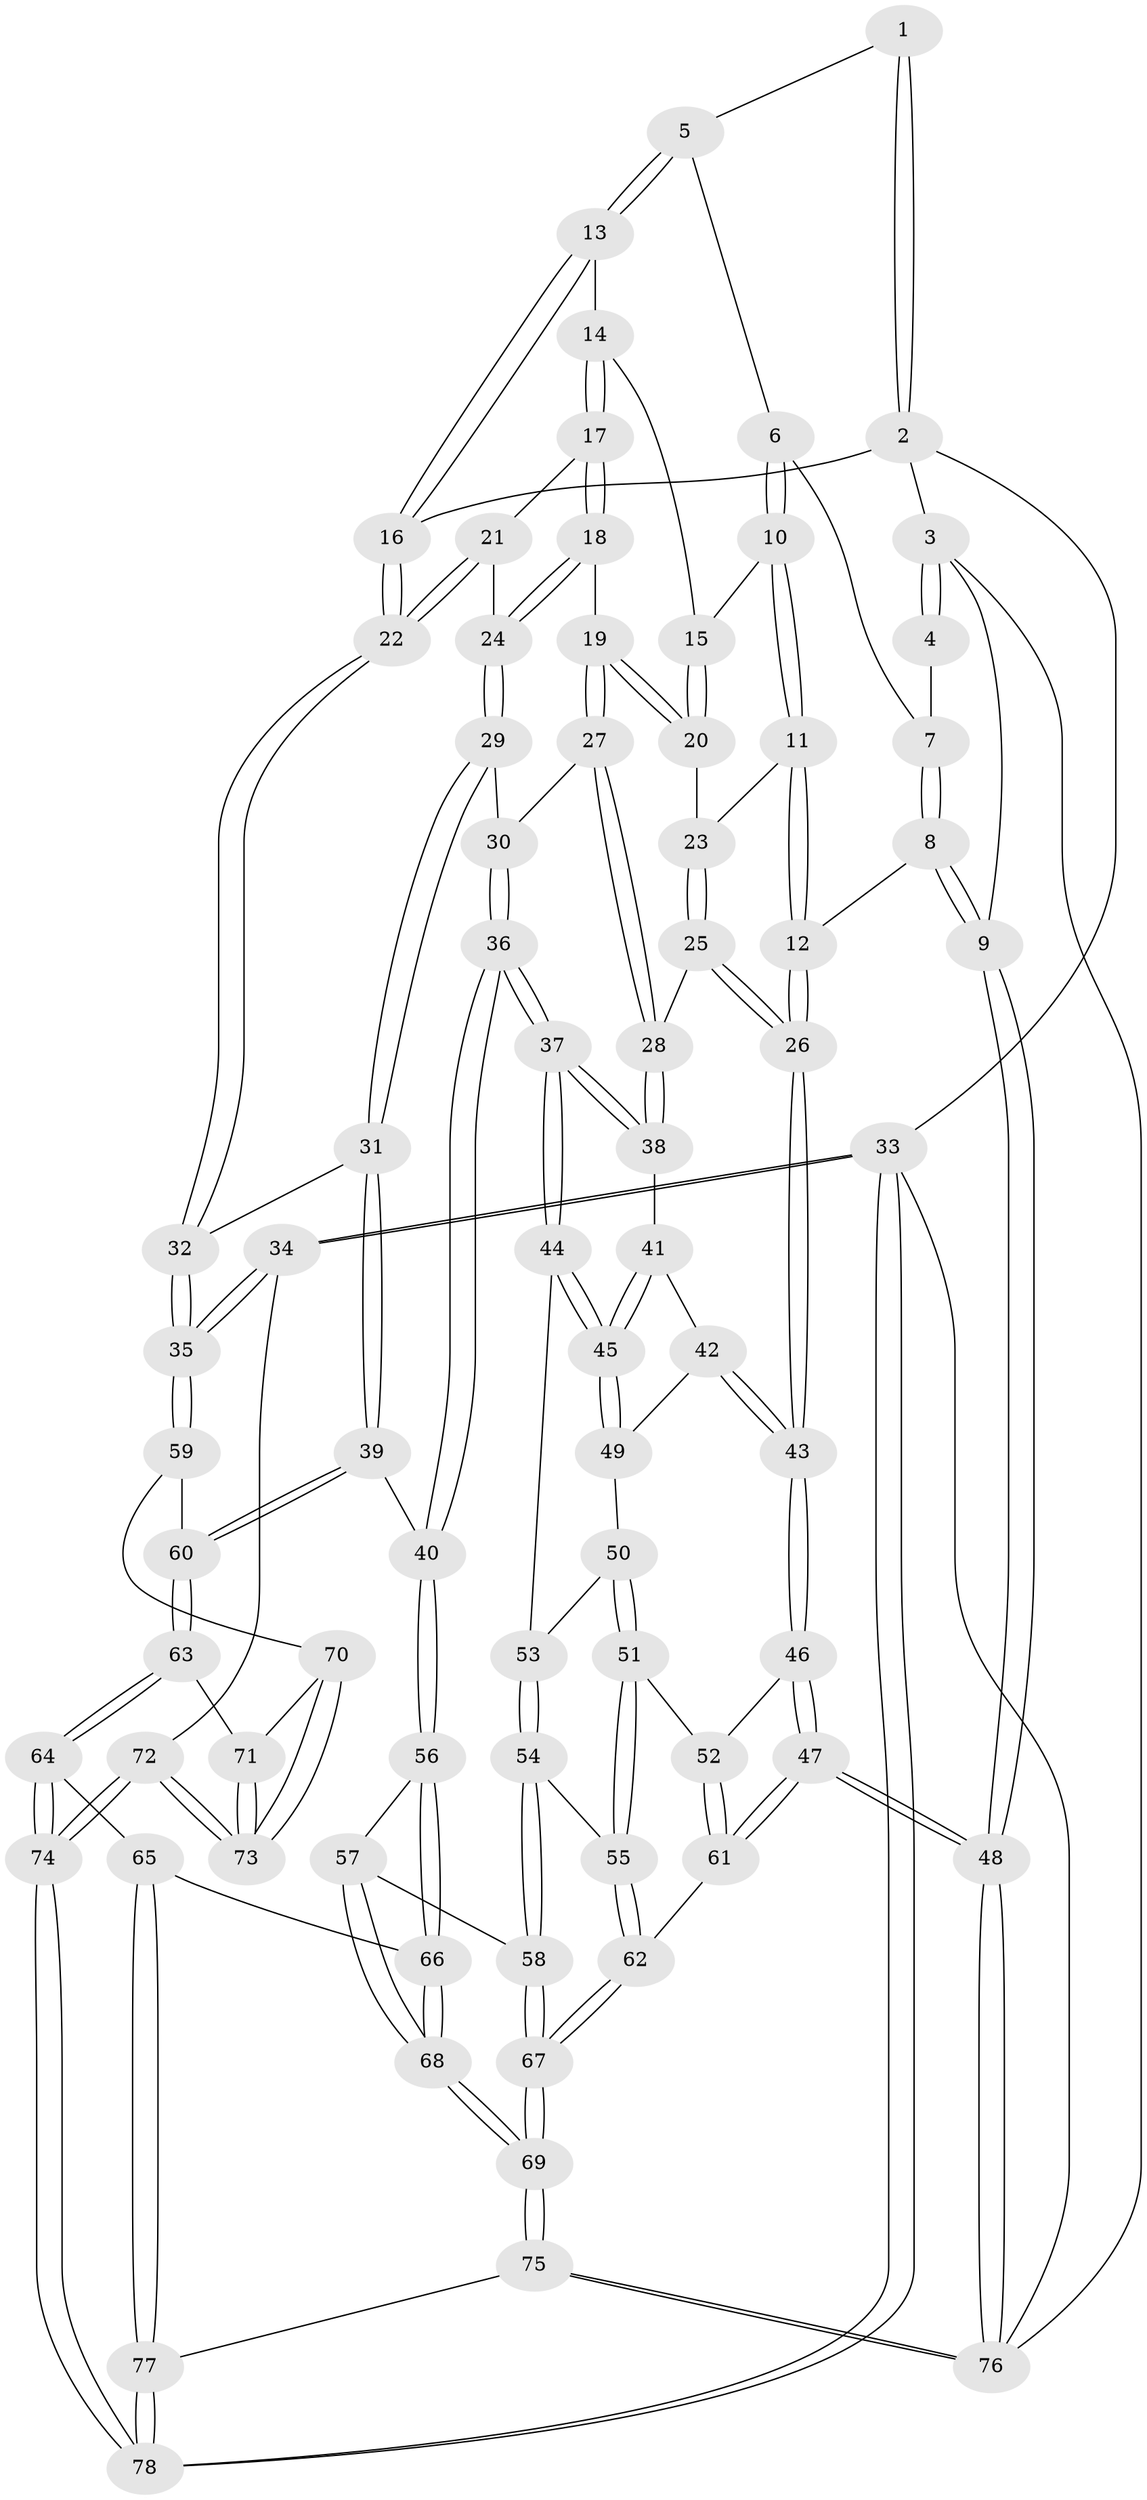 // coarse degree distribution, {4: 0.5111111111111111, 7: 0.022222222222222223, 3: 0.08888888888888889, 5: 0.3333333333333333, 6: 0.022222222222222223, 2: 0.022222222222222223}
// Generated by graph-tools (version 1.1) at 2025/42/03/06/25 10:42:33]
// undirected, 78 vertices, 192 edges
graph export_dot {
graph [start="1"]
  node [color=gray90,style=filled];
  1 [pos="+0.5038830843120613+0"];
  2 [pos="+1+0"];
  3 [pos="+0+0"];
  4 [pos="+0.23380881574797177+0"];
  5 [pos="+0.5209157784010248+0.06980417626954803"];
  6 [pos="+0.28830651314914807+0.11060524229843341"];
  7 [pos="+0.25257204303428915+0.0053330438489727705"];
  8 [pos="+0+0.28987076382655586"];
  9 [pos="+0+0.265894802199454"];
  10 [pos="+0.2745180074409159+0.17626353288956007"];
  11 [pos="+0.2714255463955294+0.18047513190239267"];
  12 [pos="+0.001914942070986063+0.32682339438209934"];
  13 [pos="+0.5369746861105182+0.10264092722723218"];
  14 [pos="+0.5449078046616835+0.1342808762916708"];
  15 [pos="+0.4008914235285022+0.20242886014412306"];
  16 [pos="+1+0"];
  17 [pos="+0.5975802298357832+0.21345678989006667"];
  18 [pos="+0.5871236559347972+0.26029814184969535"];
  19 [pos="+0.5285501688080468+0.3586666566294762"];
  20 [pos="+0.4085968662650121+0.31056793143539796"];
  21 [pos="+0.7357035813469599+0.1871439250067594"];
  22 [pos="+1+0"];
  23 [pos="+0.35256122303572685+0.31471995524433377"];
  24 [pos="+0.7799963108698619+0.4041490827565873"];
  25 [pos="+0.28292667850972575+0.4017187558506044"];
  26 [pos="+0.14014832617897952+0.4524355265908017"];
  27 [pos="+0.5277006026958315+0.39894986120358544"];
  28 [pos="+0.4703176412996496+0.46465600658117484"];
  29 [pos="+0.8015479625040814+0.4319033977431272"];
  30 [pos="+0.6463541375387089+0.4802072425816611"];
  31 [pos="+0.9289516985937026+0.4648769555725607"];
  32 [pos="+1+0.3828704293603404"];
  33 [pos="+1+1"];
  34 [pos="+1+0.8794300881328265"];
  35 [pos="+1+0.7510760032430942"];
  36 [pos="+0.6447025415464961+0.6277148914516081"];
  37 [pos="+0.6310736276834964+0.623172902534233"];
  38 [pos="+0.46437194646196883+0.4859822706745714"];
  39 [pos="+0.7865431911895483+0.6704651035817156"];
  40 [pos="+0.6523380035031181+0.6413421667843175"];
  41 [pos="+0.4618269794241667+0.4909868933019071"];
  42 [pos="+0.2558360892669487+0.5254513221644683"];
  43 [pos="+0.14761182723330116+0.47219194820372334"];
  44 [pos="+0.4431462208935746+0.6047646679111297"];
  45 [pos="+0.44141554837778385+0.588575525883168"];
  46 [pos="+0.14150474838624888+0.5762958572169538"];
  47 [pos="+0+0.9318923842226433"];
  48 [pos="+0+0.9390376797922221"];
  49 [pos="+0.285548996145337+0.5533612692035509"];
  50 [pos="+0.3079596931820403+0.6070603407601818"];
  51 [pos="+0.3141604809787317+0.6663562193273462"];
  52 [pos="+0.19305573836457876+0.689021582226818"];
  53 [pos="+0.44131373194995294+0.6111720268036093"];
  54 [pos="+0.4260953756421612+0.7007155195897454"];
  55 [pos="+0.39002841159490903+0.7053468115150224"];
  56 [pos="+0.5435393231585297+0.7854512142157999"];
  57 [pos="+0.5149755704325792+0.7778039048608066"];
  58 [pos="+0.4714427161250925+0.7503512604691183"];
  59 [pos="+0.9702236560660646+0.8020750690520444"];
  60 [pos="+0.7875203573185571+0.6736883927339926"];
  61 [pos="+0.18832351326355146+0.8137689625057004"];
  62 [pos="+0.23702608153138693+0.8424370881823628"];
  63 [pos="+0.7451639692352553+0.8449174457506632"];
  64 [pos="+0.7208814383752591+0.8615552689512175"];
  65 [pos="+0.6234146640232326+0.9006130411556676"];
  66 [pos="+0.6095206693798112+0.8884962653859826"];
  67 [pos="+0.2863271659415644+0.9116089127762097"];
  68 [pos="+0.34444860131151744+0.980729163897481"];
  69 [pos="+0.32146404419619873+0.9962736095713344"];
  70 [pos="+0.9668476527745166+0.8055763460142125"];
  71 [pos="+0.784310368130256+0.8581336646339128"];
  72 [pos="+0.8893107006944035+0.9700776804337321"];
  73 [pos="+0.8888022896681951+0.9628642414504467"];
  74 [pos="+0.8658463110518316+1"];
  75 [pos="+0.30595020666058786+1"];
  76 [pos="+0+1"];
  77 [pos="+0.6323995488546944+1"];
  78 [pos="+0.853745838862537+1"];
  1 -- 2;
  1 -- 2;
  1 -- 5;
  2 -- 3;
  2 -- 16;
  2 -- 33;
  3 -- 4;
  3 -- 4;
  3 -- 9;
  3 -- 76;
  4 -- 7;
  5 -- 6;
  5 -- 13;
  5 -- 13;
  6 -- 7;
  6 -- 10;
  6 -- 10;
  7 -- 8;
  7 -- 8;
  8 -- 9;
  8 -- 9;
  8 -- 12;
  9 -- 48;
  9 -- 48;
  10 -- 11;
  10 -- 11;
  10 -- 15;
  11 -- 12;
  11 -- 12;
  11 -- 23;
  12 -- 26;
  12 -- 26;
  13 -- 14;
  13 -- 16;
  13 -- 16;
  14 -- 15;
  14 -- 17;
  14 -- 17;
  15 -- 20;
  15 -- 20;
  16 -- 22;
  16 -- 22;
  17 -- 18;
  17 -- 18;
  17 -- 21;
  18 -- 19;
  18 -- 24;
  18 -- 24;
  19 -- 20;
  19 -- 20;
  19 -- 27;
  19 -- 27;
  20 -- 23;
  21 -- 22;
  21 -- 22;
  21 -- 24;
  22 -- 32;
  22 -- 32;
  23 -- 25;
  23 -- 25;
  24 -- 29;
  24 -- 29;
  25 -- 26;
  25 -- 26;
  25 -- 28;
  26 -- 43;
  26 -- 43;
  27 -- 28;
  27 -- 28;
  27 -- 30;
  28 -- 38;
  28 -- 38;
  29 -- 30;
  29 -- 31;
  29 -- 31;
  30 -- 36;
  30 -- 36;
  31 -- 32;
  31 -- 39;
  31 -- 39;
  32 -- 35;
  32 -- 35;
  33 -- 34;
  33 -- 34;
  33 -- 78;
  33 -- 78;
  33 -- 76;
  34 -- 35;
  34 -- 35;
  34 -- 72;
  35 -- 59;
  35 -- 59;
  36 -- 37;
  36 -- 37;
  36 -- 40;
  36 -- 40;
  37 -- 38;
  37 -- 38;
  37 -- 44;
  37 -- 44;
  38 -- 41;
  39 -- 40;
  39 -- 60;
  39 -- 60;
  40 -- 56;
  40 -- 56;
  41 -- 42;
  41 -- 45;
  41 -- 45;
  42 -- 43;
  42 -- 43;
  42 -- 49;
  43 -- 46;
  43 -- 46;
  44 -- 45;
  44 -- 45;
  44 -- 53;
  45 -- 49;
  45 -- 49;
  46 -- 47;
  46 -- 47;
  46 -- 52;
  47 -- 48;
  47 -- 48;
  47 -- 61;
  47 -- 61;
  48 -- 76;
  48 -- 76;
  49 -- 50;
  50 -- 51;
  50 -- 51;
  50 -- 53;
  51 -- 52;
  51 -- 55;
  51 -- 55;
  52 -- 61;
  52 -- 61;
  53 -- 54;
  53 -- 54;
  54 -- 55;
  54 -- 58;
  54 -- 58;
  55 -- 62;
  55 -- 62;
  56 -- 57;
  56 -- 66;
  56 -- 66;
  57 -- 58;
  57 -- 68;
  57 -- 68;
  58 -- 67;
  58 -- 67;
  59 -- 60;
  59 -- 70;
  60 -- 63;
  60 -- 63;
  61 -- 62;
  62 -- 67;
  62 -- 67;
  63 -- 64;
  63 -- 64;
  63 -- 71;
  64 -- 65;
  64 -- 74;
  64 -- 74;
  65 -- 66;
  65 -- 77;
  65 -- 77;
  66 -- 68;
  66 -- 68;
  67 -- 69;
  67 -- 69;
  68 -- 69;
  68 -- 69;
  69 -- 75;
  69 -- 75;
  70 -- 71;
  70 -- 73;
  70 -- 73;
  71 -- 73;
  71 -- 73;
  72 -- 73;
  72 -- 73;
  72 -- 74;
  72 -- 74;
  74 -- 78;
  74 -- 78;
  75 -- 76;
  75 -- 76;
  75 -- 77;
  77 -- 78;
  77 -- 78;
}
